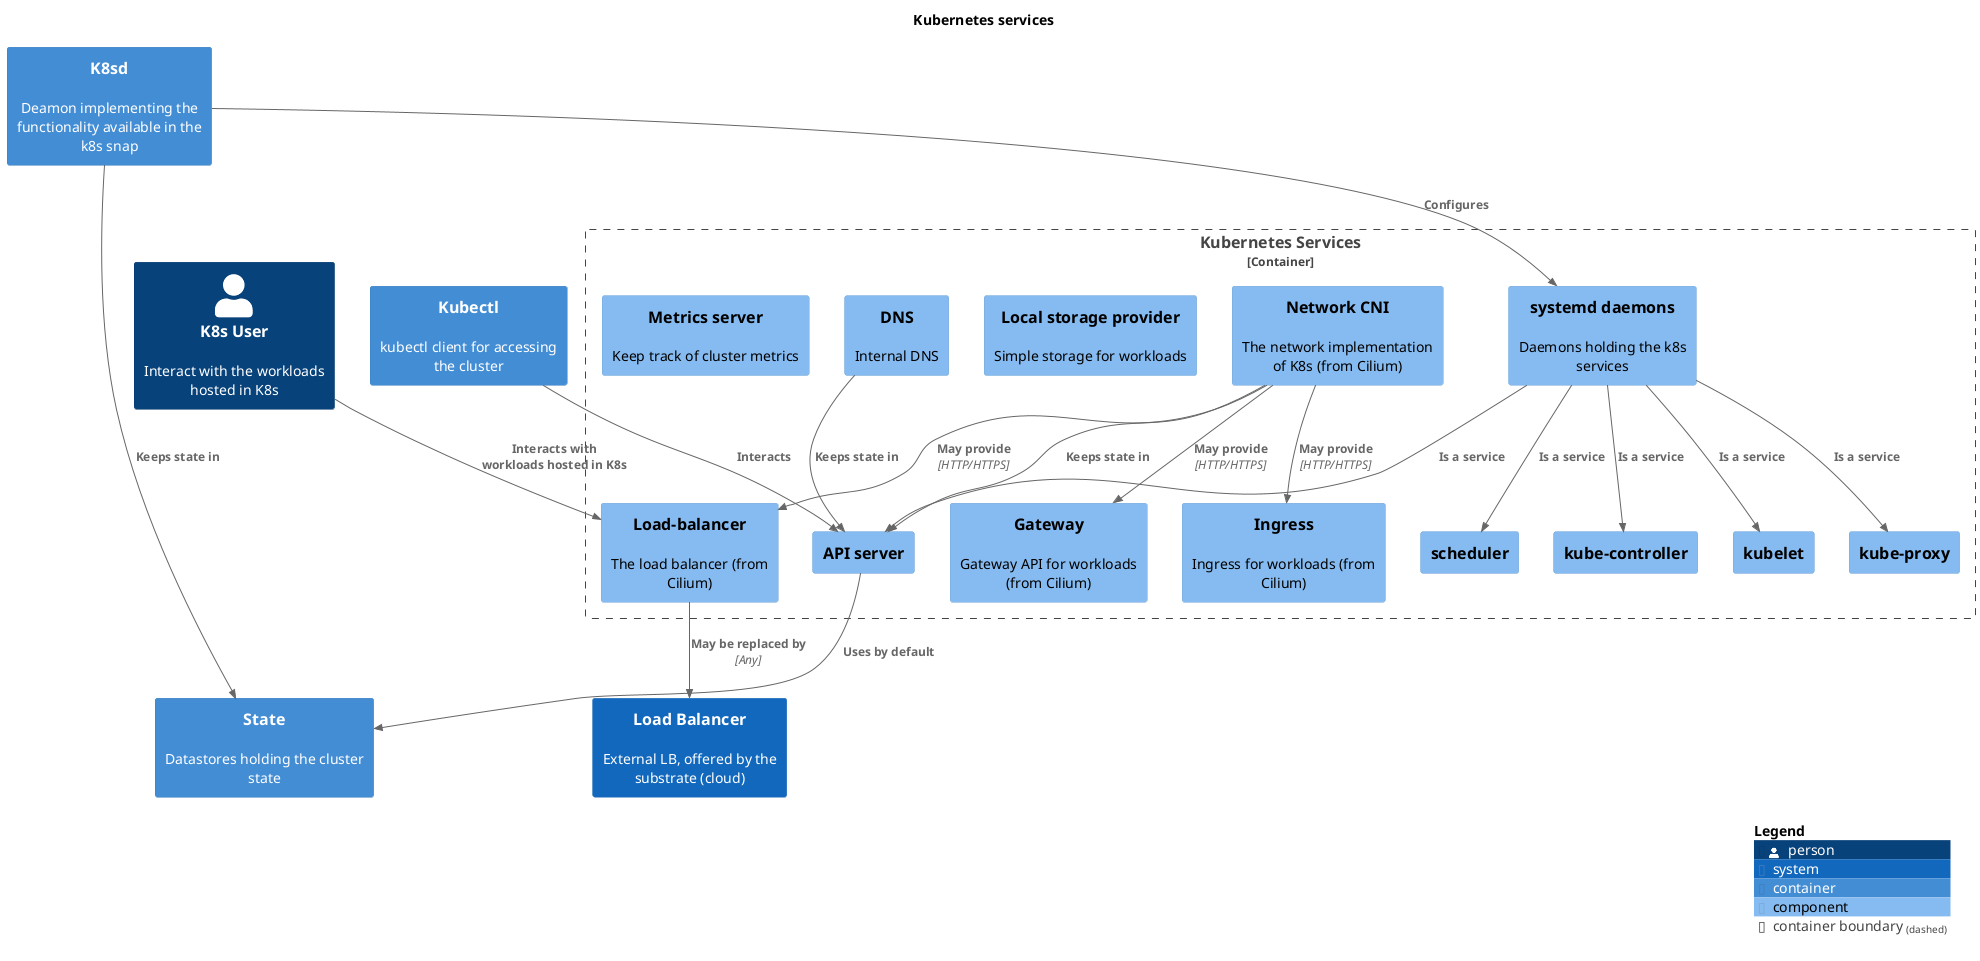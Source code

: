 @startuml
set separator none
title Kubernetes services

top to bottom direction

!include <C4/C4>
!include <C4/C4_Context>
!include <C4/C4_Container>
!include <C4/C4_Component>

Container(K8sSnapDistribution.K8sd, "K8sd", $techn="", $descr="Deamon implementing the functionality available in the k8s snap", $tags="", $link="")
Container(K8sSnapDistribution.State, "State", $techn="", $descr="Datastores holding the cluster state", $tags="", $link="")
Person(K8sUser, "K8s User", $descr="Interact with the workloads hosted in K8s", $tags="", $link="")
System(LoadBalancer, "Load Balancer", $descr="External LB, offered by the substrate (cloud)", $tags="", $link="")
Container(K8sSnapDistribution.Kubectl, "Kubectl", $techn="", $descr="kubectl client for accessing the cluster", $tags="", $link="")

Container_Boundary("K8sSnapDistribution.KubernetesServices_boundary", "Kubernetes Services", $tags="") {
  Component(K8sSnapDistribution.KubernetesServices.systemddaemons, "systemd daemons", $techn="", $descr="Daemons holding the k8s services", $tags="", $link="")
  Component(K8sSnapDistribution.KubernetesServices.APIserver, "API server", $techn="", $descr="", $tags="", $link="")
  Component(K8sSnapDistribution.KubernetesServices.kubelet, "kubelet", $techn="", $descr="", $tags="", $link="")
  Component(K8sSnapDistribution.KubernetesServices.kubeproxy, "kube-proxy", $techn="", $descr="", $tags="", $link="")
  Component(K8sSnapDistribution.KubernetesServices.scheduler, "scheduler", $techn="", $descr="", $tags="", $link="")
  Component(K8sSnapDistribution.KubernetesServices.kubecontroller, "kube-controller", $techn="", $descr="", $tags="", $link="")
  Component(K8sSnapDistribution.KubernetesServices.NetworkCNI, "Network CNI", $techn="", $descr="The network implementation of K8s (from Cilium)", $tags="", $link="")
  Component(K8sSnapDistribution.KubernetesServices.Localstorageprovider, "Local storage provider", $techn="", $descr="Simple storage for workloads", $tags="", $link="")
  Component(K8sSnapDistribution.KubernetesServices.Ingress, "Ingress", $techn="", $descr="Ingress for workloads (from Cilium)", $tags="", $link="")
  Component(K8sSnapDistribution.KubernetesServices.Gateway, "Gateway", $techn="", $descr="Gateway API for workloads (from Cilium)", $tags="", $link="")
  Component(K8sSnapDistribution.KubernetesServices.DNS, "DNS", $techn="", $descr="Internal DNS", $tags="", $link="")
  Component(K8sSnapDistribution.KubernetesServices.Metricsserver, "Metrics server", $techn="", $descr="Keep track of cluster metrics", $tags="", $link="")
  Component(K8sSnapDistribution.KubernetesServices.Loadbalancer, "Load-balancer", $techn="", $descr="The load balancer (from Cilium)", $tags="", $link="")
}

Rel(K8sUser, K8sSnapDistribution.KubernetesServices.Loadbalancer, "Interacts with workloads hosted in K8s", $techn="", $tags="", $link="")
Rel(K8sSnapDistribution.KubernetesServices.Loadbalancer, LoadBalancer, "May be replaced by", $techn="Any", $tags="", $link="")
Rel(K8sSnapDistribution.K8sd, K8sSnapDistribution.KubernetesServices.systemddaemons, "Configures", $techn="", $tags="", $link="")
Rel(K8sSnapDistribution.KubernetesServices.systemddaemons, K8sSnapDistribution.KubernetesServices.APIserver, "Is a service", $techn="", $tags="", $link="")
Rel(K8sSnapDistribution.KubernetesServices.systemddaemons, K8sSnapDistribution.KubernetesServices.kubelet, "Is a service", $techn="", $tags="", $link="")
Rel(K8sSnapDistribution.KubernetesServices.systemddaemons, K8sSnapDistribution.KubernetesServices.kubeproxy, "Is a service", $techn="", $tags="", $link="")
Rel(K8sSnapDistribution.KubernetesServices.systemddaemons, K8sSnapDistribution.KubernetesServices.kubecontroller, "Is a service", $techn="", $tags="", $link="")
Rel(K8sSnapDistribution.KubernetesServices.systemddaemons, K8sSnapDistribution.KubernetesServices.scheduler, "Is a service", $techn="", $tags="", $link="")
Rel(K8sSnapDistribution.KubernetesServices.NetworkCNI, K8sSnapDistribution.KubernetesServices.APIserver, "Keeps state in", $techn="", $tags="", $link="")
Rel(K8sSnapDistribution.KubernetesServices.DNS, K8sSnapDistribution.KubernetesServices.APIserver, "Keeps state in", $techn="", $tags="", $link="")
Rel(K8sSnapDistribution.KubernetesServices.APIserver, K8sSnapDistribution.State, "Uses by default", $techn="", $tags="", $link="")
Rel(K8sSnapDistribution.KubernetesServices.NetworkCNI, K8sSnapDistribution.KubernetesServices.Ingress, "May provide", $techn="HTTP/HTTPS", $tags="", $link="")
Rel(K8sSnapDistribution.KubernetesServices.NetworkCNI, K8sSnapDistribution.KubernetesServices.Gateway, "May provide", $techn="HTTP/HTTPS", $tags="", $link="")
Rel(K8sSnapDistribution.KubernetesServices.NetworkCNI, K8sSnapDistribution.KubernetesServices.Loadbalancer, "May provide", $techn="HTTP/HTTPS", $tags="", $link="")
Rel(K8sSnapDistribution.K8sd, K8sSnapDistribution.State, "Keeps state in", $techn="", $tags="", $link="")
Rel(K8sSnapDistribution.Kubectl, K8sSnapDistribution.KubernetesServices.APIserver, "Interacts", $techn="", $tags="", $link="")

SHOW_LEGEND(true)
@enduml